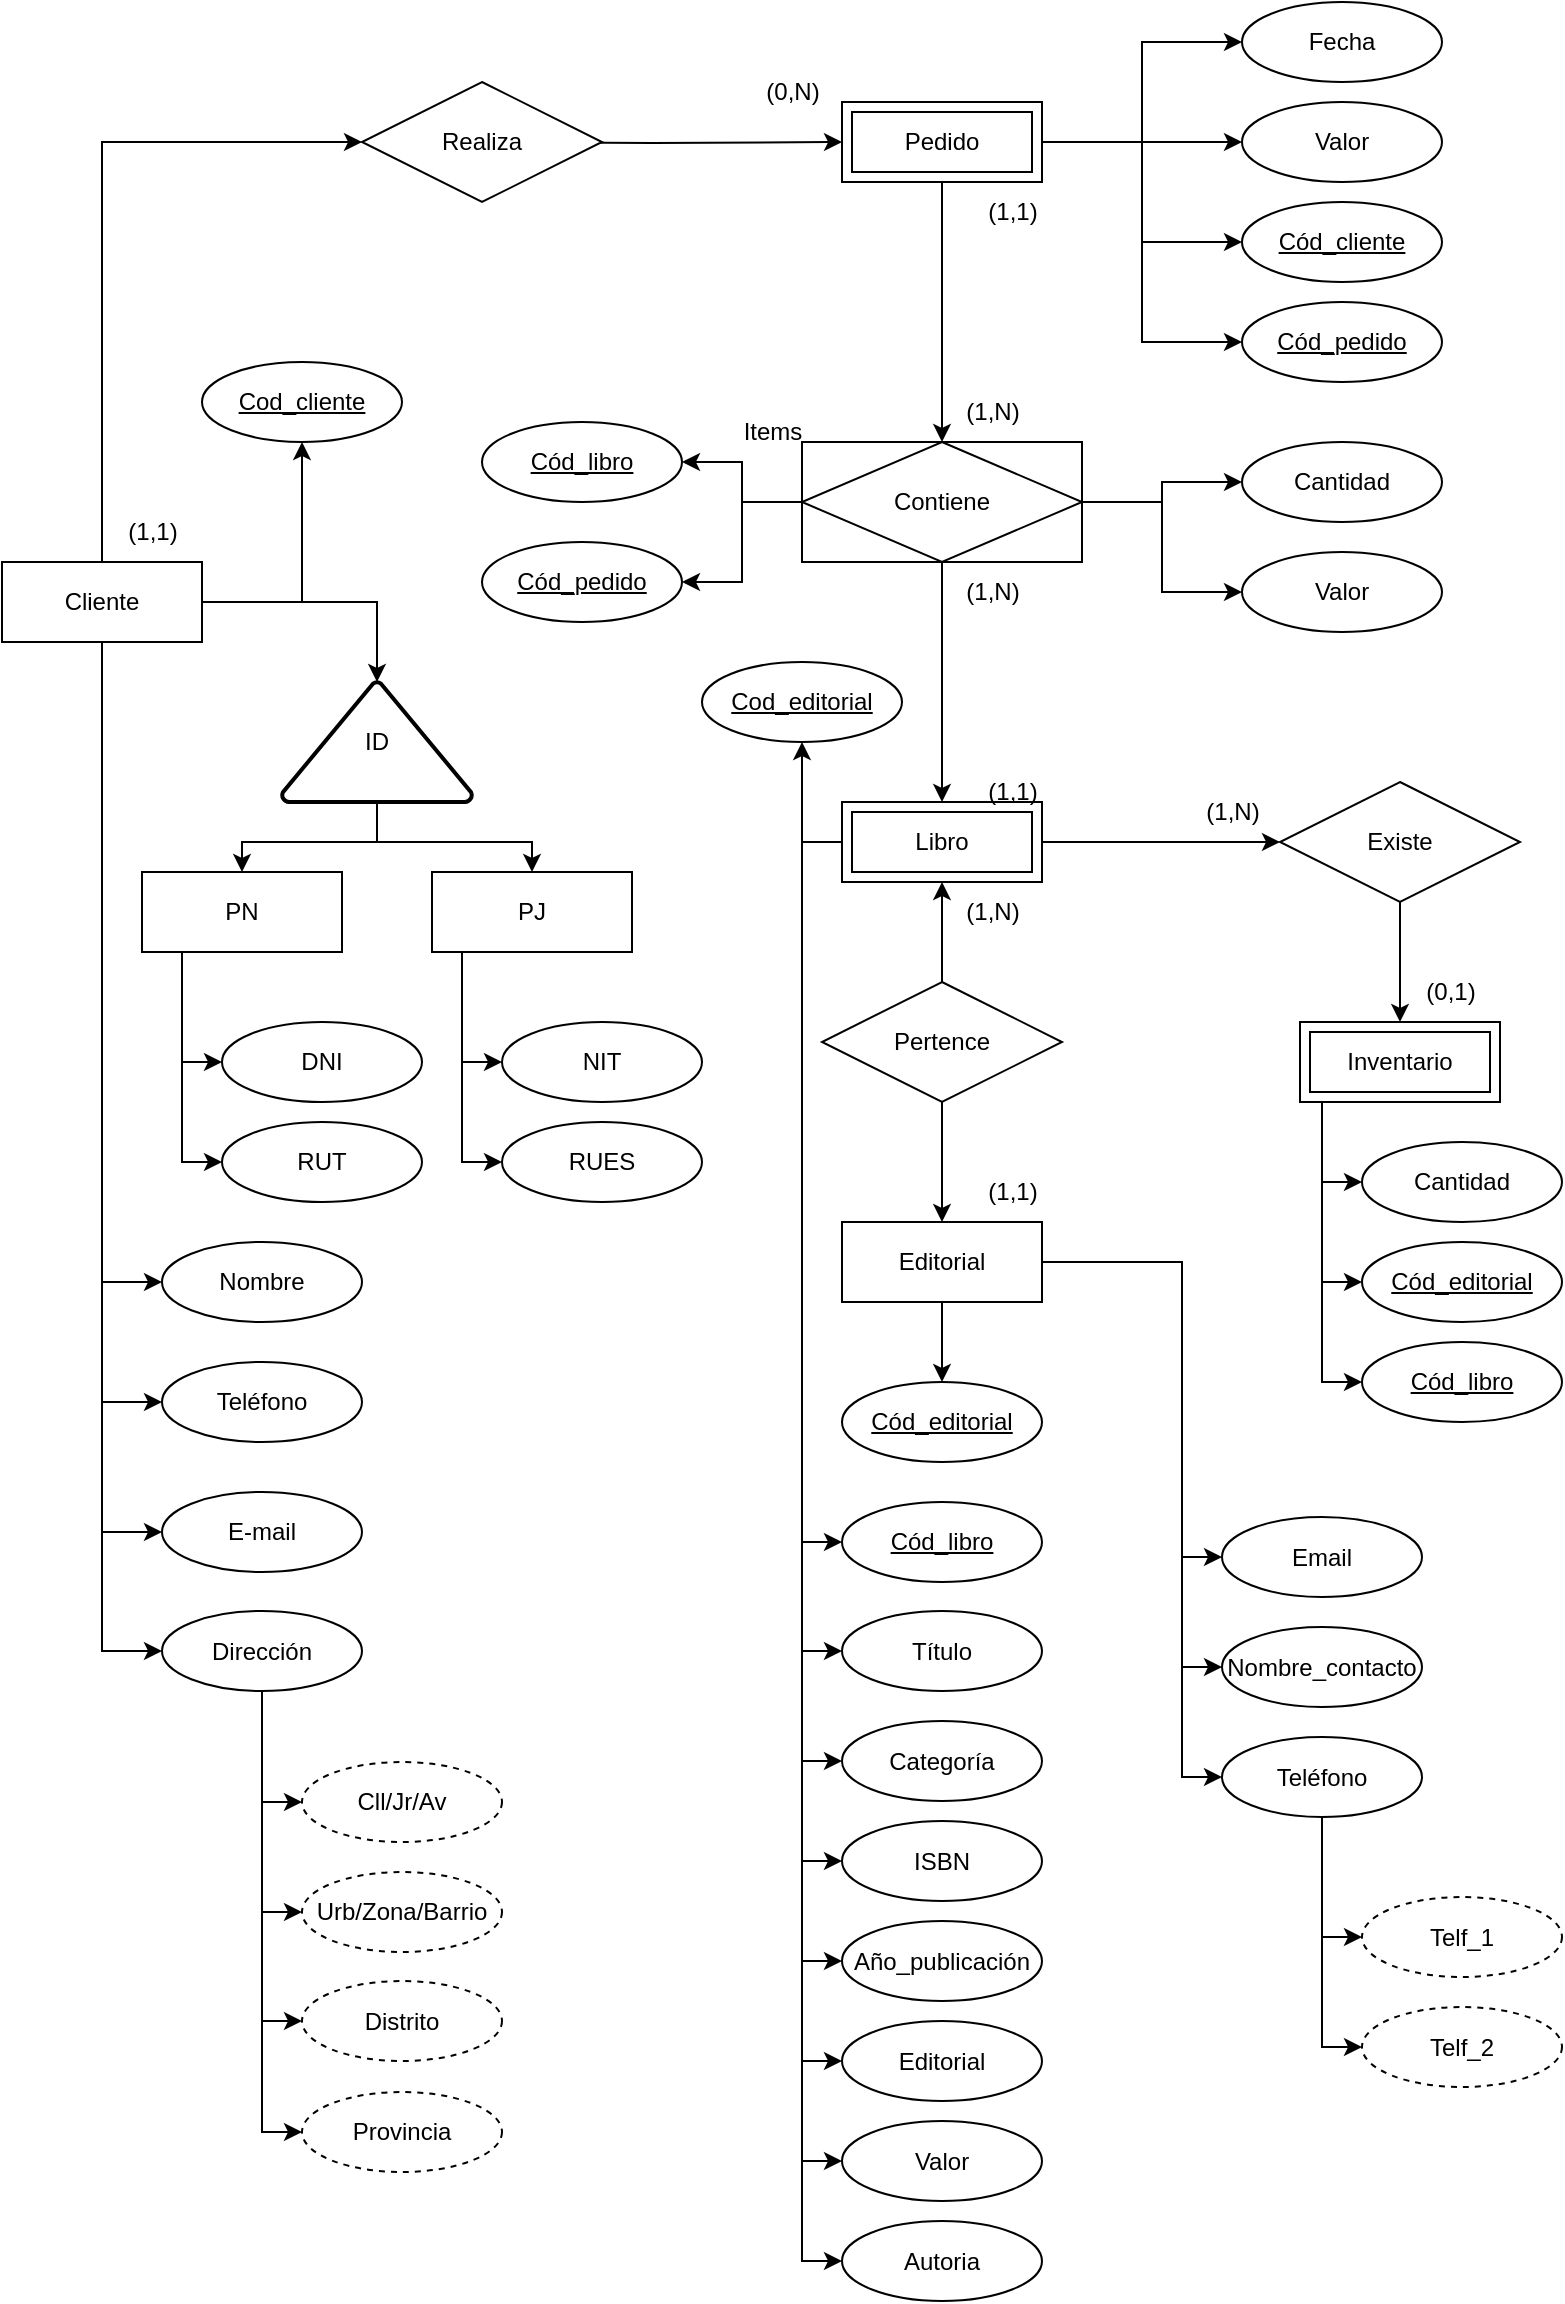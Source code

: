 <mxfile version="26.2.14">
  <diagram name="Página-1" id="Ip4v7dtbPbzpBwcVzH8t">
    <mxGraphModel dx="864" dy="448" grid="1" gridSize="10" guides="1" tooltips="1" connect="1" arrows="1" fold="1" page="1" pageScale="1" pageWidth="827" pageHeight="1169" math="0" shadow="0">
      <root>
        <mxCell id="0" />
        <mxCell id="1" parent="0" />
        <mxCell id="OY7hNffcwOMPqXHgmJIn-22" style="edgeStyle=orthogonalEdgeStyle;rounded=0;orthogonalLoop=1;jettySize=auto;html=1;exitX=1;exitY=0.5;exitDx=0;exitDy=0;entryX=0;entryY=0.5;entryDx=0;entryDy=0;" parent="1" source="OY7hNffcwOMPqXHgmJIn-1" target="OY7hNffcwOMPqXHgmJIn-21" edge="1">
          <mxGeometry relative="1" as="geometry" />
        </mxCell>
        <mxCell id="OY7hNffcwOMPqXHgmJIn-81" style="edgeStyle=orthogonalEdgeStyle;rounded=0;orthogonalLoop=1;jettySize=auto;html=1;exitX=0;exitY=0.5;exitDx=0;exitDy=0;entryX=0;entryY=0.5;entryDx=0;entryDy=0;" parent="1" source="OY7hNffcwOMPqXHgmJIn-1" target="OY7hNffcwOMPqXHgmJIn-74" edge="1">
          <mxGeometry relative="1" as="geometry" />
        </mxCell>
        <mxCell id="OY7hNffcwOMPqXHgmJIn-82" style="edgeStyle=orthogonalEdgeStyle;rounded=0;orthogonalLoop=1;jettySize=auto;html=1;exitX=0;exitY=0.5;exitDx=0;exitDy=0;entryX=0;entryY=0.5;entryDx=0;entryDy=0;" parent="1" source="OY7hNffcwOMPqXHgmJIn-1" target="OY7hNffcwOMPqXHgmJIn-75" edge="1">
          <mxGeometry relative="1" as="geometry" />
        </mxCell>
        <mxCell id="OY7hNffcwOMPqXHgmJIn-84" style="edgeStyle=orthogonalEdgeStyle;rounded=0;orthogonalLoop=1;jettySize=auto;html=1;exitX=0;exitY=0.5;exitDx=0;exitDy=0;entryX=0;entryY=0.5;entryDx=0;entryDy=0;" parent="1" source="OY7hNffcwOMPqXHgmJIn-1" target="OY7hNffcwOMPqXHgmJIn-76" edge="1">
          <mxGeometry relative="1" as="geometry" />
        </mxCell>
        <mxCell id="OY7hNffcwOMPqXHgmJIn-85" style="edgeStyle=orthogonalEdgeStyle;rounded=0;orthogonalLoop=1;jettySize=auto;html=1;exitX=0;exitY=0.5;exitDx=0;exitDy=0;entryX=0;entryY=0.5;entryDx=0;entryDy=0;" parent="1" source="OY7hNffcwOMPqXHgmJIn-1" target="OY7hNffcwOMPqXHgmJIn-77" edge="1">
          <mxGeometry relative="1" as="geometry" />
        </mxCell>
        <mxCell id="OY7hNffcwOMPqXHgmJIn-86" style="edgeStyle=orthogonalEdgeStyle;rounded=0;orthogonalLoop=1;jettySize=auto;html=1;exitX=0;exitY=0.5;exitDx=0;exitDy=0;entryX=0;entryY=0.5;entryDx=0;entryDy=0;" parent="1" source="OY7hNffcwOMPqXHgmJIn-1" target="OY7hNffcwOMPqXHgmJIn-78" edge="1">
          <mxGeometry relative="1" as="geometry" />
        </mxCell>
        <mxCell id="OY7hNffcwOMPqXHgmJIn-87" style="edgeStyle=orthogonalEdgeStyle;rounded=0;orthogonalLoop=1;jettySize=auto;html=1;exitX=0;exitY=0.5;exitDx=0;exitDy=0;entryX=0;entryY=0.5;entryDx=0;entryDy=0;" parent="1" source="OY7hNffcwOMPqXHgmJIn-1" target="OY7hNffcwOMPqXHgmJIn-79" edge="1">
          <mxGeometry relative="1" as="geometry" />
        </mxCell>
        <mxCell id="OY7hNffcwOMPqXHgmJIn-88" style="edgeStyle=orthogonalEdgeStyle;rounded=0;orthogonalLoop=1;jettySize=auto;html=1;exitX=0;exitY=0.5;exitDx=0;exitDy=0;entryX=0;entryY=0.5;entryDx=0;entryDy=0;" parent="1" source="OY7hNffcwOMPqXHgmJIn-1" target="OY7hNffcwOMPqXHgmJIn-80" edge="1">
          <mxGeometry relative="1" as="geometry" />
        </mxCell>
        <mxCell id="OY7hNffcwOMPqXHgmJIn-109" style="edgeStyle=orthogonalEdgeStyle;rounded=0;orthogonalLoop=1;jettySize=auto;html=1;exitX=0;exitY=0.5;exitDx=0;exitDy=0;" parent="1" source="OY7hNffcwOMPqXHgmJIn-1" target="OY7hNffcwOMPqXHgmJIn-108" edge="1">
          <mxGeometry relative="1" as="geometry" />
        </mxCell>
        <mxCell id="zCcCUqCI8g7QrfLYDk1C-10" style="edgeStyle=orthogonalEdgeStyle;rounded=0;orthogonalLoop=1;jettySize=auto;html=1;exitX=0;exitY=0.5;exitDx=0;exitDy=0;entryX=0;entryY=0.5;entryDx=0;entryDy=0;" parent="1" source="OY7hNffcwOMPqXHgmJIn-1" target="zCcCUqCI8g7QrfLYDk1C-9" edge="1">
          <mxGeometry relative="1" as="geometry" />
        </mxCell>
        <mxCell id="OY7hNffcwOMPqXHgmJIn-1" value="Libro" style="shape=ext;margin=3;double=1;whiteSpace=wrap;html=1;align=center;" parent="1" vertex="1">
          <mxGeometry x="450" y="410" width="100" height="40" as="geometry" />
        </mxCell>
        <mxCell id="OY7hNffcwOMPqXHgmJIn-12" style="edgeStyle=orthogonalEdgeStyle;rounded=0;orthogonalLoop=1;jettySize=auto;html=1;exitX=0.5;exitY=1;exitDx=0;exitDy=0;entryX=0.5;entryY=0;entryDx=0;entryDy=0;" parent="1" source="OY7hNffcwOMPqXHgmJIn-2" target="OY7hNffcwOMPqXHgmJIn-28" edge="1">
          <mxGeometry relative="1" as="geometry">
            <mxPoint x="500" y="160" as="targetPoint" />
          </mxGeometry>
        </mxCell>
        <mxCell id="OY7hNffcwOMPqXHgmJIn-72" style="edgeStyle=orthogonalEdgeStyle;rounded=0;orthogonalLoop=1;jettySize=auto;html=1;exitX=1;exitY=0.5;exitDx=0;exitDy=0;entryX=0;entryY=0.5;entryDx=0;entryDy=0;" parent="1" source="OY7hNffcwOMPqXHgmJIn-2" target="OY7hNffcwOMPqXHgmJIn-70" edge="1">
          <mxGeometry relative="1" as="geometry" />
        </mxCell>
        <mxCell id="OY7hNffcwOMPqXHgmJIn-73" style="edgeStyle=orthogonalEdgeStyle;rounded=0;orthogonalLoop=1;jettySize=auto;html=1;exitX=1;exitY=0.5;exitDx=0;exitDy=0;entryX=0;entryY=0.5;entryDx=0;entryDy=0;" parent="1" source="OY7hNffcwOMPqXHgmJIn-2" target="OY7hNffcwOMPqXHgmJIn-71" edge="1">
          <mxGeometry relative="1" as="geometry" />
        </mxCell>
        <mxCell id="OY7hNffcwOMPqXHgmJIn-107" style="edgeStyle=orthogonalEdgeStyle;rounded=0;orthogonalLoop=1;jettySize=auto;html=1;exitX=1;exitY=0.5;exitDx=0;exitDy=0;entryX=0;entryY=0.5;entryDx=0;entryDy=0;" parent="1" source="OY7hNffcwOMPqXHgmJIn-2" target="OY7hNffcwOMPqXHgmJIn-106" edge="1">
          <mxGeometry relative="1" as="geometry" />
        </mxCell>
        <mxCell id="zCcCUqCI8g7QrfLYDk1C-2" style="edgeStyle=orthogonalEdgeStyle;rounded=0;orthogonalLoop=1;jettySize=auto;html=1;exitX=1;exitY=0.5;exitDx=0;exitDy=0;entryX=0;entryY=0.5;entryDx=0;entryDy=0;" parent="1" source="OY7hNffcwOMPqXHgmJIn-2" target="zCcCUqCI8g7QrfLYDk1C-1" edge="1">
          <mxGeometry relative="1" as="geometry" />
        </mxCell>
        <mxCell id="OY7hNffcwOMPqXHgmJIn-2" value="Pedido" style="shape=ext;margin=3;double=1;whiteSpace=wrap;html=1;align=center;" parent="1" vertex="1">
          <mxGeometry x="450" y="60" width="100" height="40" as="geometry" />
        </mxCell>
        <mxCell id="OY7hNffcwOMPqXHgmJIn-90" style="edgeStyle=orthogonalEdgeStyle;rounded=0;orthogonalLoop=1;jettySize=auto;html=1;exitX=0.5;exitY=1;exitDx=0;exitDy=0;entryX=0;entryY=0.5;entryDx=0;entryDy=0;" parent="1" source="OY7hNffcwOMPqXHgmJIn-3" target="OY7hNffcwOMPqXHgmJIn-89" edge="1">
          <mxGeometry relative="1" as="geometry">
            <Array as="points">
              <mxPoint x="690" y="560" />
              <mxPoint x="690" y="600" />
            </Array>
          </mxGeometry>
        </mxCell>
        <mxCell id="OY7hNffcwOMPqXHgmJIn-112" style="edgeStyle=orthogonalEdgeStyle;rounded=0;orthogonalLoop=1;jettySize=auto;html=1;exitX=0.5;exitY=1;exitDx=0;exitDy=0;entryX=0;entryY=0.5;entryDx=0;entryDy=0;" parent="1" source="OY7hNffcwOMPqXHgmJIn-3" target="OY7hNffcwOMPqXHgmJIn-110" edge="1">
          <mxGeometry relative="1" as="geometry">
            <Array as="points">
              <mxPoint x="690" y="560" />
              <mxPoint x="690" y="650" />
            </Array>
          </mxGeometry>
        </mxCell>
        <mxCell id="zCcCUqCI8g7QrfLYDk1C-12" style="edgeStyle=orthogonalEdgeStyle;rounded=0;orthogonalLoop=1;jettySize=auto;html=1;exitX=0.5;exitY=1;exitDx=0;exitDy=0;entryX=0;entryY=0.5;entryDx=0;entryDy=0;" parent="1" source="OY7hNffcwOMPqXHgmJIn-3" target="zCcCUqCI8g7QrfLYDk1C-11" edge="1">
          <mxGeometry relative="1" as="geometry">
            <Array as="points">
              <mxPoint x="690" y="560" />
              <mxPoint x="690" y="700" />
            </Array>
          </mxGeometry>
        </mxCell>
        <mxCell id="OY7hNffcwOMPqXHgmJIn-3" value="Inventario" style="shape=ext;margin=3;double=1;whiteSpace=wrap;html=1;align=center;" parent="1" vertex="1">
          <mxGeometry x="679" y="520" width="100" height="40" as="geometry" />
        </mxCell>
        <mxCell id="OY7hNffcwOMPqXHgmJIn-94" style="edgeStyle=orthogonalEdgeStyle;rounded=0;orthogonalLoop=1;jettySize=auto;html=1;exitX=1;exitY=0.5;exitDx=0;exitDy=0;entryX=0;entryY=0.5;entryDx=0;entryDy=0;" parent="1" source="OY7hNffcwOMPqXHgmJIn-4" target="OY7hNffcwOMPqXHgmJIn-91" edge="1">
          <mxGeometry relative="1" as="geometry">
            <Array as="points">
              <mxPoint x="620" y="640" />
              <mxPoint x="620" y="787" />
            </Array>
          </mxGeometry>
        </mxCell>
        <mxCell id="OY7hNffcwOMPqXHgmJIn-95" style="edgeStyle=orthogonalEdgeStyle;rounded=0;orthogonalLoop=1;jettySize=auto;html=1;exitX=1;exitY=0.5;exitDx=0;exitDy=0;entryX=0;entryY=0.5;entryDx=0;entryDy=0;" parent="1" source="OY7hNffcwOMPqXHgmJIn-4" target="OY7hNffcwOMPqXHgmJIn-92" edge="1">
          <mxGeometry relative="1" as="geometry">
            <Array as="points">
              <mxPoint x="620" y="640" />
              <mxPoint x="620" y="843" />
            </Array>
          </mxGeometry>
        </mxCell>
        <mxCell id="OY7hNffcwOMPqXHgmJIn-96" style="edgeStyle=orthogonalEdgeStyle;rounded=0;orthogonalLoop=1;jettySize=auto;html=1;exitX=1;exitY=0.5;exitDx=0;exitDy=0;entryX=0;entryY=0.5;entryDx=0;entryDy=0;" parent="1" source="OY7hNffcwOMPqXHgmJIn-4" target="OY7hNffcwOMPqXHgmJIn-93" edge="1">
          <mxGeometry relative="1" as="geometry">
            <Array as="points">
              <mxPoint x="620" y="640" />
              <mxPoint x="620" y="897" />
            </Array>
          </mxGeometry>
        </mxCell>
        <mxCell id="OY7hNffcwOMPqXHgmJIn-104" style="edgeStyle=orthogonalEdgeStyle;rounded=0;orthogonalLoop=1;jettySize=auto;html=1;exitX=0.5;exitY=1;exitDx=0;exitDy=0;entryX=0.5;entryY=0;entryDx=0;entryDy=0;" parent="1" source="OY7hNffcwOMPqXHgmJIn-4" target="OY7hNffcwOMPqXHgmJIn-103" edge="1">
          <mxGeometry relative="1" as="geometry" />
        </mxCell>
        <mxCell id="OY7hNffcwOMPqXHgmJIn-4" value="Editorial" style="whiteSpace=wrap;html=1;align=center;" parent="1" vertex="1">
          <mxGeometry x="450" y="620" width="100" height="40" as="geometry" />
        </mxCell>
        <mxCell id="OY7hNffcwOMPqXHgmJIn-26" style="edgeStyle=orthogonalEdgeStyle;rounded=0;orthogonalLoop=1;jettySize=auto;html=1;exitX=0.5;exitY=0;exitDx=0;exitDy=0;entryX=0;entryY=0.5;entryDx=0;entryDy=0;" parent="1" source="OY7hNffcwOMPqXHgmJIn-5" target="OY7hNffcwOMPqXHgmJIn-6" edge="1">
          <mxGeometry relative="1" as="geometry" />
        </mxCell>
        <mxCell id="OY7hNffcwOMPqXHgmJIn-39" style="edgeStyle=orthogonalEdgeStyle;rounded=0;orthogonalLoop=1;jettySize=auto;html=1;exitX=0.5;exitY=1;exitDx=0;exitDy=0;entryX=0;entryY=0.5;entryDx=0;entryDy=0;" parent="1" source="OY7hNffcwOMPqXHgmJIn-5" target="OY7hNffcwOMPqXHgmJIn-35" edge="1">
          <mxGeometry relative="1" as="geometry" />
        </mxCell>
        <mxCell id="OY7hNffcwOMPqXHgmJIn-40" style="edgeStyle=orthogonalEdgeStyle;rounded=0;orthogonalLoop=1;jettySize=auto;html=1;exitX=0.5;exitY=1;exitDx=0;exitDy=0;entryX=0;entryY=0.5;entryDx=0;entryDy=0;" parent="1" source="OY7hNffcwOMPqXHgmJIn-5" target="OY7hNffcwOMPqXHgmJIn-36" edge="1">
          <mxGeometry relative="1" as="geometry" />
        </mxCell>
        <mxCell id="OY7hNffcwOMPqXHgmJIn-41" style="edgeStyle=orthogonalEdgeStyle;rounded=0;orthogonalLoop=1;jettySize=auto;html=1;exitX=0.5;exitY=1;exitDx=0;exitDy=0;entryX=0;entryY=0.5;entryDx=0;entryDy=0;" parent="1" source="OY7hNffcwOMPqXHgmJIn-5" target="OY7hNffcwOMPqXHgmJIn-37" edge="1">
          <mxGeometry relative="1" as="geometry" />
        </mxCell>
        <mxCell id="OY7hNffcwOMPqXHgmJIn-105" style="edgeStyle=orthogonalEdgeStyle;rounded=0;orthogonalLoop=1;jettySize=auto;html=1;exitX=1;exitY=0.5;exitDx=0;exitDy=0;entryX=0.5;entryY=1;entryDx=0;entryDy=0;" parent="1" source="OY7hNffcwOMPqXHgmJIn-5" target="OY7hNffcwOMPqXHgmJIn-102" edge="1">
          <mxGeometry relative="1" as="geometry" />
        </mxCell>
        <mxCell id="OY7hNffcwOMPqXHgmJIn-5" value="Cliente" style="whiteSpace=wrap;html=1;align=center;" parent="1" vertex="1">
          <mxGeometry x="30" y="290" width="100" height="40" as="geometry" />
        </mxCell>
        <mxCell id="OY7hNffcwOMPqXHgmJIn-8" style="edgeStyle=orthogonalEdgeStyle;rounded=0;orthogonalLoop=1;jettySize=auto;html=1;exitX=1;exitY=0.5;exitDx=0;exitDy=0;entryX=0;entryY=0.5;entryDx=0;entryDy=0;" parent="1" target="OY7hNffcwOMPqXHgmJIn-2" edge="1">
          <mxGeometry relative="1" as="geometry">
            <mxPoint x="260" y="80" as="sourcePoint" />
          </mxGeometry>
        </mxCell>
        <mxCell id="OY7hNffcwOMPqXHgmJIn-6" value="Realiza" style="shape=rhombus;perimeter=rhombusPerimeter;whiteSpace=wrap;html=1;align=center;" parent="1" vertex="1">
          <mxGeometry x="210" y="50" width="120" height="60" as="geometry" />
        </mxCell>
        <mxCell id="OY7hNffcwOMPqXHgmJIn-9" value="(1,1)" style="text;html=1;align=center;verticalAlign=middle;resizable=0;points=[];autosize=1;strokeColor=none;fillColor=none;" parent="1" vertex="1">
          <mxGeometry x="80" y="260" width="50" height="30" as="geometry" />
        </mxCell>
        <mxCell id="OY7hNffcwOMPqXHgmJIn-10" value="(0,N)" style="text;html=1;align=center;verticalAlign=middle;resizable=0;points=[];autosize=1;strokeColor=none;fillColor=none;" parent="1" vertex="1">
          <mxGeometry x="400" y="40" width="50" height="30" as="geometry" />
        </mxCell>
        <mxCell id="OY7hNffcwOMPqXHgmJIn-14" value="(1,1)" style="text;html=1;align=center;verticalAlign=middle;resizable=0;points=[];autosize=1;strokeColor=none;fillColor=none;" parent="1" vertex="1">
          <mxGeometry x="510" y="100" width="50" height="30" as="geometry" />
        </mxCell>
        <mxCell id="OY7hNffcwOMPqXHgmJIn-15" value="(1,1)" style="text;html=1;align=center;verticalAlign=middle;resizable=0;points=[];autosize=1;strokeColor=none;fillColor=none;" parent="1" vertex="1">
          <mxGeometry x="510" y="390" width="50" height="30" as="geometry" />
        </mxCell>
        <mxCell id="OY7hNffcwOMPqXHgmJIn-17" style="edgeStyle=orthogonalEdgeStyle;rounded=0;orthogonalLoop=1;jettySize=auto;html=1;exitX=0.5;exitY=0;exitDx=0;exitDy=0;entryX=0.5;entryY=1;entryDx=0;entryDy=0;" parent="1" source="OY7hNffcwOMPqXHgmJIn-16" target="OY7hNffcwOMPqXHgmJIn-1" edge="1">
          <mxGeometry relative="1" as="geometry" />
        </mxCell>
        <mxCell id="OY7hNffcwOMPqXHgmJIn-18" style="edgeStyle=orthogonalEdgeStyle;rounded=0;orthogonalLoop=1;jettySize=auto;html=1;exitX=0.5;exitY=1;exitDx=0;exitDy=0;entryX=0.5;entryY=0;entryDx=0;entryDy=0;" parent="1" source="OY7hNffcwOMPqXHgmJIn-16" target="OY7hNffcwOMPqXHgmJIn-4" edge="1">
          <mxGeometry relative="1" as="geometry" />
        </mxCell>
        <mxCell id="OY7hNffcwOMPqXHgmJIn-16" value="Pertence" style="shape=rhombus;perimeter=rhombusPerimeter;whiteSpace=wrap;html=1;align=center;" parent="1" vertex="1">
          <mxGeometry x="440" y="500" width="120" height="60" as="geometry" />
        </mxCell>
        <mxCell id="OY7hNffcwOMPqXHgmJIn-19" value="(1,N)" style="text;html=1;align=center;verticalAlign=middle;resizable=0;points=[];autosize=1;strokeColor=none;fillColor=none;" parent="1" vertex="1">
          <mxGeometry x="500" y="450" width="50" height="30" as="geometry" />
        </mxCell>
        <mxCell id="OY7hNffcwOMPqXHgmJIn-20" value="(1,1)" style="text;html=1;align=center;verticalAlign=middle;resizable=0;points=[];autosize=1;strokeColor=none;fillColor=none;" parent="1" vertex="1">
          <mxGeometry x="510" y="590" width="50" height="30" as="geometry" />
        </mxCell>
        <mxCell id="OY7hNffcwOMPqXHgmJIn-21" value="Existe" style="shape=rhombus;perimeter=rhombusPerimeter;whiteSpace=wrap;html=1;align=center;" parent="1" vertex="1">
          <mxGeometry x="669" y="400" width="120" height="60" as="geometry" />
        </mxCell>
        <mxCell id="OY7hNffcwOMPqXHgmJIn-23" style="edgeStyle=orthogonalEdgeStyle;rounded=0;orthogonalLoop=1;jettySize=auto;html=1;entryX=0.5;entryY=0;entryDx=0;entryDy=0;" parent="1" source="OY7hNffcwOMPqXHgmJIn-21" target="OY7hNffcwOMPqXHgmJIn-3" edge="1">
          <mxGeometry relative="1" as="geometry" />
        </mxCell>
        <mxCell id="OY7hNffcwOMPqXHgmJIn-24" value="(1,N)" style="text;html=1;align=center;verticalAlign=middle;resizable=0;points=[];autosize=1;strokeColor=none;fillColor=none;" parent="1" vertex="1">
          <mxGeometry x="620" y="400" width="50" height="30" as="geometry" />
        </mxCell>
        <mxCell id="OY7hNffcwOMPqXHgmJIn-25" value="(0,1)" style="text;html=1;align=center;verticalAlign=middle;resizable=0;points=[];autosize=1;strokeColor=none;fillColor=none;" parent="1" vertex="1">
          <mxGeometry x="729" y="490" width="50" height="30" as="geometry" />
        </mxCell>
        <mxCell id="OY7hNffcwOMPqXHgmJIn-33" style="edgeStyle=orthogonalEdgeStyle;rounded=0;orthogonalLoop=1;jettySize=auto;html=1;exitX=0.5;exitY=1;exitDx=0;exitDy=0;entryX=0.5;entryY=0;entryDx=0;entryDy=0;" parent="1" source="OY7hNffcwOMPqXHgmJIn-28" target="OY7hNffcwOMPqXHgmJIn-1" edge="1">
          <mxGeometry relative="1" as="geometry" />
        </mxCell>
        <mxCell id="zCcCUqCI8g7QrfLYDk1C-5" style="edgeStyle=orthogonalEdgeStyle;rounded=0;orthogonalLoop=1;jettySize=auto;html=1;exitX=1;exitY=0.5;exitDx=0;exitDy=0;entryX=0;entryY=0.5;entryDx=0;entryDy=0;" parent="1" source="OY7hNffcwOMPqXHgmJIn-28" target="zCcCUqCI8g7QrfLYDk1C-3" edge="1">
          <mxGeometry relative="1" as="geometry" />
        </mxCell>
        <mxCell id="zCcCUqCI8g7QrfLYDk1C-6" style="edgeStyle=orthogonalEdgeStyle;rounded=0;orthogonalLoop=1;jettySize=auto;html=1;exitX=1;exitY=0.5;exitDx=0;exitDy=0;entryX=0;entryY=0.5;entryDx=0;entryDy=0;" parent="1" source="OY7hNffcwOMPqXHgmJIn-28" target="zCcCUqCI8g7QrfLYDk1C-4" edge="1">
          <mxGeometry relative="1" as="geometry" />
        </mxCell>
        <mxCell id="zCcCUqCI8g7QrfLYDk1C-16" style="edgeStyle=orthogonalEdgeStyle;rounded=0;orthogonalLoop=1;jettySize=auto;html=1;exitX=0;exitY=0.5;exitDx=0;exitDy=0;entryX=1;entryY=0.5;entryDx=0;entryDy=0;" parent="1" source="OY7hNffcwOMPqXHgmJIn-28" target="zCcCUqCI8g7QrfLYDk1C-13" edge="1">
          <mxGeometry relative="1" as="geometry" />
        </mxCell>
        <mxCell id="zCcCUqCI8g7QrfLYDk1C-17" style="edgeStyle=orthogonalEdgeStyle;rounded=0;orthogonalLoop=1;jettySize=auto;html=1;exitX=0;exitY=0.5;exitDx=0;exitDy=0;entryX=1;entryY=0.5;entryDx=0;entryDy=0;" parent="1" source="OY7hNffcwOMPqXHgmJIn-28" target="zCcCUqCI8g7QrfLYDk1C-15" edge="1">
          <mxGeometry relative="1" as="geometry" />
        </mxCell>
        <mxCell id="OY7hNffcwOMPqXHgmJIn-28" value="Contiene" style="shape=associativeEntity;whiteSpace=wrap;html=1;align=center;" parent="1" vertex="1">
          <mxGeometry x="430" y="230" width="140" height="60" as="geometry" />
        </mxCell>
        <mxCell id="OY7hNffcwOMPqXHgmJIn-29" value="Items" style="text;html=1;align=center;verticalAlign=middle;resizable=0;points=[];autosize=1;strokeColor=none;fillColor=none;" parent="1" vertex="1">
          <mxGeometry x="390" y="210" width="50" height="30" as="geometry" />
        </mxCell>
        <mxCell id="OY7hNffcwOMPqXHgmJIn-30" value="(1,N)" style="text;html=1;align=center;verticalAlign=middle;resizable=0;points=[];autosize=1;strokeColor=none;fillColor=none;" parent="1" vertex="1">
          <mxGeometry x="500" y="200" width="50" height="30" as="geometry" />
        </mxCell>
        <mxCell id="OY7hNffcwOMPqXHgmJIn-31" value="(1,N)" style="text;html=1;align=center;verticalAlign=middle;resizable=0;points=[];autosize=1;strokeColor=none;fillColor=none;" parent="1" vertex="1">
          <mxGeometry x="500" y="290" width="50" height="30" as="geometry" />
        </mxCell>
        <mxCell id="OY7hNffcwOMPqXHgmJIn-34" value="Nombre" style="ellipse;whiteSpace=wrap;html=1;align=center;" parent="1" vertex="1">
          <mxGeometry x="110" y="630" width="100" height="40" as="geometry" />
        </mxCell>
        <mxCell id="OY7hNffcwOMPqXHgmJIn-35" value="Teléfono" style="ellipse;whiteSpace=wrap;html=1;align=center;" parent="1" vertex="1">
          <mxGeometry x="110" y="690" width="100" height="40" as="geometry" />
        </mxCell>
        <mxCell id="OY7hNffcwOMPqXHgmJIn-36" value="E-mail" style="ellipse;whiteSpace=wrap;html=1;align=center;" parent="1" vertex="1">
          <mxGeometry x="110" y="755" width="100" height="40" as="geometry" />
        </mxCell>
        <mxCell id="OY7hNffcwOMPqXHgmJIn-51" style="edgeStyle=orthogonalEdgeStyle;rounded=0;orthogonalLoop=1;jettySize=auto;html=1;exitX=0.5;exitY=1;exitDx=0;exitDy=0;entryX=0;entryY=0.5;entryDx=0;entryDy=0;" parent="1" source="OY7hNffcwOMPqXHgmJIn-37" target="OY7hNffcwOMPqXHgmJIn-42" edge="1">
          <mxGeometry relative="1" as="geometry" />
        </mxCell>
        <mxCell id="OY7hNffcwOMPqXHgmJIn-52" style="edgeStyle=orthogonalEdgeStyle;rounded=0;orthogonalLoop=1;jettySize=auto;html=1;exitX=0.5;exitY=1;exitDx=0;exitDy=0;entryX=0;entryY=0.5;entryDx=0;entryDy=0;" parent="1" source="OY7hNffcwOMPqXHgmJIn-37" target="OY7hNffcwOMPqXHgmJIn-43" edge="1">
          <mxGeometry relative="1" as="geometry" />
        </mxCell>
        <mxCell id="OY7hNffcwOMPqXHgmJIn-53" style="edgeStyle=orthogonalEdgeStyle;rounded=0;orthogonalLoop=1;jettySize=auto;html=1;exitX=0.5;exitY=1;exitDx=0;exitDy=0;entryX=0;entryY=0.5;entryDx=0;entryDy=0;" parent="1" source="OY7hNffcwOMPqXHgmJIn-37" target="OY7hNffcwOMPqXHgmJIn-44" edge="1">
          <mxGeometry relative="1" as="geometry" />
        </mxCell>
        <mxCell id="OY7hNffcwOMPqXHgmJIn-55" style="edgeStyle=orthogonalEdgeStyle;rounded=0;orthogonalLoop=1;jettySize=auto;html=1;exitX=0.5;exitY=1;exitDx=0;exitDy=0;entryX=0;entryY=0.5;entryDx=0;entryDy=0;" parent="1" source="OY7hNffcwOMPqXHgmJIn-37" target="OY7hNffcwOMPqXHgmJIn-45" edge="1">
          <mxGeometry relative="1" as="geometry" />
        </mxCell>
        <mxCell id="OY7hNffcwOMPqXHgmJIn-37" value="Dirección" style="ellipse;whiteSpace=wrap;html=1;align=center;" parent="1" vertex="1">
          <mxGeometry x="110" y="814.5" width="100" height="40" as="geometry" />
        </mxCell>
        <mxCell id="OY7hNffcwOMPqXHgmJIn-38" style="edgeStyle=orthogonalEdgeStyle;rounded=0;orthogonalLoop=1;jettySize=auto;html=1;exitX=0.5;exitY=1;exitDx=0;exitDy=0;entryX=0;entryY=0.5;entryDx=0;entryDy=0;" parent="1" source="OY7hNffcwOMPqXHgmJIn-5" target="OY7hNffcwOMPqXHgmJIn-34" edge="1">
          <mxGeometry relative="1" as="geometry" />
        </mxCell>
        <mxCell id="OY7hNffcwOMPqXHgmJIn-42" value="Cll/Jr/Av" style="ellipse;whiteSpace=wrap;html=1;align=center;dashed=1;" parent="1" vertex="1">
          <mxGeometry x="180" y="890" width="100" height="40" as="geometry" />
        </mxCell>
        <mxCell id="OY7hNffcwOMPqXHgmJIn-43" value="Urb/Zona/Barrio" style="ellipse;whiteSpace=wrap;html=1;align=center;dashed=1;" parent="1" vertex="1">
          <mxGeometry x="180" y="945" width="100" height="40" as="geometry" />
        </mxCell>
        <mxCell id="OY7hNffcwOMPqXHgmJIn-44" value="Distrito" style="ellipse;whiteSpace=wrap;html=1;align=center;dashed=1;" parent="1" vertex="1">
          <mxGeometry x="180" y="999.5" width="100" height="40" as="geometry" />
        </mxCell>
        <mxCell id="OY7hNffcwOMPqXHgmJIn-45" value="Provincia" style="ellipse;whiteSpace=wrap;html=1;align=center;dashed=1;" parent="1" vertex="1">
          <mxGeometry x="180" y="1055" width="100" height="40" as="geometry" />
        </mxCell>
        <mxCell id="OY7hNffcwOMPqXHgmJIn-59" style="edgeStyle=orthogonalEdgeStyle;rounded=0;orthogonalLoop=1;jettySize=auto;html=1;exitX=0.5;exitY=1;exitDx=0;exitDy=0;exitPerimeter=0;entryX=0.5;entryY=0;entryDx=0;entryDy=0;" parent="1" source="OY7hNffcwOMPqXHgmJIn-56" target="OY7hNffcwOMPqXHgmJIn-58" edge="1">
          <mxGeometry relative="1" as="geometry">
            <Array as="points">
              <mxPoint x="217" y="430" />
              <mxPoint x="295" y="430" />
            </Array>
          </mxGeometry>
        </mxCell>
        <mxCell id="OY7hNffcwOMPqXHgmJIn-60" style="edgeStyle=orthogonalEdgeStyle;rounded=0;orthogonalLoop=1;jettySize=auto;html=1;exitX=0.5;exitY=1;exitDx=0;exitDy=0;exitPerimeter=0;entryX=0.5;entryY=0;entryDx=0;entryDy=0;" parent="1" source="OY7hNffcwOMPqXHgmJIn-56" target="OY7hNffcwOMPqXHgmJIn-57" edge="1">
          <mxGeometry relative="1" as="geometry" />
        </mxCell>
        <mxCell id="OY7hNffcwOMPqXHgmJIn-56" value="ID" style="strokeWidth=2;html=1;shape=mxgraph.flowchart.extract_or_measurement;whiteSpace=wrap;" parent="1" vertex="1">
          <mxGeometry x="170" y="350" width="95" height="60" as="geometry" />
        </mxCell>
        <mxCell id="OY7hNffcwOMPqXHgmJIn-65" style="edgeStyle=orthogonalEdgeStyle;rounded=0;orthogonalLoop=1;jettySize=auto;html=1;exitX=0.5;exitY=1;exitDx=0;exitDy=0;entryX=0;entryY=0.5;entryDx=0;entryDy=0;" parent="1" source="OY7hNffcwOMPqXHgmJIn-57" target="OY7hNffcwOMPqXHgmJIn-61" edge="1">
          <mxGeometry relative="1" as="geometry">
            <Array as="points">
              <mxPoint x="120" y="485" />
              <mxPoint x="120" y="540" />
            </Array>
          </mxGeometry>
        </mxCell>
        <mxCell id="OY7hNffcwOMPqXHgmJIn-66" style="edgeStyle=orthogonalEdgeStyle;rounded=0;orthogonalLoop=1;jettySize=auto;html=1;exitX=0.5;exitY=1;exitDx=0;exitDy=0;entryX=0;entryY=0.5;entryDx=0;entryDy=0;" parent="1" source="OY7hNffcwOMPqXHgmJIn-57" target="OY7hNffcwOMPqXHgmJIn-62" edge="1">
          <mxGeometry relative="1" as="geometry">
            <Array as="points">
              <mxPoint x="120" y="485" />
              <mxPoint x="120" y="590" />
            </Array>
          </mxGeometry>
        </mxCell>
        <mxCell id="OY7hNffcwOMPqXHgmJIn-57" value="PN" style="whiteSpace=wrap;html=1;align=center;" parent="1" vertex="1">
          <mxGeometry x="100" y="445" width="100" height="40" as="geometry" />
        </mxCell>
        <mxCell id="OY7hNffcwOMPqXHgmJIn-67" style="edgeStyle=orthogonalEdgeStyle;rounded=0;orthogonalLoop=1;jettySize=auto;html=1;exitX=0.5;exitY=1;exitDx=0;exitDy=0;entryX=0;entryY=0.5;entryDx=0;entryDy=0;" parent="1" source="OY7hNffcwOMPqXHgmJIn-58" target="OY7hNffcwOMPqXHgmJIn-63" edge="1">
          <mxGeometry relative="1" as="geometry">
            <Array as="points">
              <mxPoint x="260" y="485" />
              <mxPoint x="260" y="540" />
            </Array>
          </mxGeometry>
        </mxCell>
        <mxCell id="OY7hNffcwOMPqXHgmJIn-68" style="edgeStyle=orthogonalEdgeStyle;rounded=0;orthogonalLoop=1;jettySize=auto;html=1;exitX=0.5;exitY=1;exitDx=0;exitDy=0;entryX=0;entryY=0.5;entryDx=0;entryDy=0;" parent="1" source="OY7hNffcwOMPqXHgmJIn-58" target="OY7hNffcwOMPqXHgmJIn-64" edge="1">
          <mxGeometry relative="1" as="geometry">
            <Array as="points">
              <mxPoint x="260" y="485" />
              <mxPoint x="260" y="590" />
            </Array>
          </mxGeometry>
        </mxCell>
        <mxCell id="OY7hNffcwOMPqXHgmJIn-58" value="PJ" style="whiteSpace=wrap;html=1;align=center;" parent="1" vertex="1">
          <mxGeometry x="245" y="445" width="100" height="40" as="geometry" />
        </mxCell>
        <mxCell id="OY7hNffcwOMPqXHgmJIn-61" value="DNI" style="ellipse;whiteSpace=wrap;html=1;align=center;" parent="1" vertex="1">
          <mxGeometry x="140" y="520" width="100" height="40" as="geometry" />
        </mxCell>
        <mxCell id="OY7hNffcwOMPqXHgmJIn-62" value="RUT" style="ellipse;whiteSpace=wrap;html=1;align=center;" parent="1" vertex="1">
          <mxGeometry x="140" y="570" width="100" height="40" as="geometry" />
        </mxCell>
        <mxCell id="OY7hNffcwOMPqXHgmJIn-63" value="NIT" style="ellipse;whiteSpace=wrap;html=1;align=center;" parent="1" vertex="1">
          <mxGeometry x="280" y="520" width="100" height="40" as="geometry" />
        </mxCell>
        <mxCell id="OY7hNffcwOMPqXHgmJIn-64" value="RUES" style="ellipse;whiteSpace=wrap;html=1;align=center;" parent="1" vertex="1">
          <mxGeometry x="280" y="570" width="100" height="40" as="geometry" />
        </mxCell>
        <mxCell id="OY7hNffcwOMPqXHgmJIn-69" style="edgeStyle=orthogonalEdgeStyle;rounded=0;orthogonalLoop=1;jettySize=auto;html=1;exitX=1;exitY=0.5;exitDx=0;exitDy=0;entryX=0.5;entryY=0;entryDx=0;entryDy=0;entryPerimeter=0;" parent="1" source="OY7hNffcwOMPqXHgmJIn-5" target="OY7hNffcwOMPqXHgmJIn-56" edge="1">
          <mxGeometry relative="1" as="geometry" />
        </mxCell>
        <mxCell id="OY7hNffcwOMPqXHgmJIn-70" value="Fecha" style="ellipse;whiteSpace=wrap;html=1;align=center;" parent="1" vertex="1">
          <mxGeometry x="650" y="10" width="100" height="40" as="geometry" />
        </mxCell>
        <mxCell id="OY7hNffcwOMPqXHgmJIn-71" value="Valor" style="ellipse;whiteSpace=wrap;html=1;align=center;" parent="1" vertex="1">
          <mxGeometry x="650" y="60" width="100" height="40" as="geometry" />
        </mxCell>
        <mxCell id="OY7hNffcwOMPqXHgmJIn-74" value="Título" style="ellipse;whiteSpace=wrap;html=1;align=center;" parent="1" vertex="1">
          <mxGeometry x="450" y="814.5" width="100" height="40" as="geometry" />
        </mxCell>
        <mxCell id="OY7hNffcwOMPqXHgmJIn-75" value="Categoría" style="ellipse;whiteSpace=wrap;html=1;align=center;" parent="1" vertex="1">
          <mxGeometry x="450" y="869.5" width="100" height="40" as="geometry" />
        </mxCell>
        <mxCell id="OY7hNffcwOMPqXHgmJIn-76" value="ISBN" style="ellipse;whiteSpace=wrap;html=1;align=center;" parent="1" vertex="1">
          <mxGeometry x="450" y="919.5" width="100" height="40" as="geometry" />
        </mxCell>
        <mxCell id="OY7hNffcwOMPqXHgmJIn-77" value="Año_publicación" style="ellipse;whiteSpace=wrap;html=1;align=center;" parent="1" vertex="1">
          <mxGeometry x="450" y="969.5" width="100" height="40" as="geometry" />
        </mxCell>
        <mxCell id="OY7hNffcwOMPqXHgmJIn-78" value="Editorial" style="ellipse;whiteSpace=wrap;html=1;align=center;" parent="1" vertex="1">
          <mxGeometry x="450" y="1019.5" width="100" height="40" as="geometry" />
        </mxCell>
        <mxCell id="OY7hNffcwOMPqXHgmJIn-79" value="Valor" style="ellipse;whiteSpace=wrap;html=1;align=center;" parent="1" vertex="1">
          <mxGeometry x="450" y="1069.5" width="100" height="40" as="geometry" />
        </mxCell>
        <mxCell id="OY7hNffcwOMPqXHgmJIn-80" value="Autoria" style="ellipse;whiteSpace=wrap;html=1;align=center;" parent="1" vertex="1">
          <mxGeometry x="450" y="1119.5" width="100" height="40" as="geometry" />
        </mxCell>
        <mxCell id="OY7hNffcwOMPqXHgmJIn-89" value="Cantidad" style="ellipse;whiteSpace=wrap;html=1;align=center;" parent="1" vertex="1">
          <mxGeometry x="710" y="580" width="100" height="40" as="geometry" />
        </mxCell>
        <mxCell id="OY7hNffcwOMPqXHgmJIn-91" value="Email" style="ellipse;whiteSpace=wrap;html=1;align=center;" parent="1" vertex="1">
          <mxGeometry x="640" y="767.5" width="100" height="40" as="geometry" />
        </mxCell>
        <mxCell id="OY7hNffcwOMPqXHgmJIn-92" value="Nombre_contacto" style="ellipse;whiteSpace=wrap;html=1;align=center;" parent="1" vertex="1">
          <mxGeometry x="640" y="822.5" width="100" height="40" as="geometry" />
        </mxCell>
        <mxCell id="OY7hNffcwOMPqXHgmJIn-99" style="edgeStyle=orthogonalEdgeStyle;rounded=0;orthogonalLoop=1;jettySize=auto;html=1;exitX=0.5;exitY=1;exitDx=0;exitDy=0;entryX=0;entryY=0.5;entryDx=0;entryDy=0;" parent="1" source="OY7hNffcwOMPqXHgmJIn-93" target="OY7hNffcwOMPqXHgmJIn-97" edge="1">
          <mxGeometry relative="1" as="geometry" />
        </mxCell>
        <mxCell id="OY7hNffcwOMPqXHgmJIn-100" style="edgeStyle=orthogonalEdgeStyle;rounded=0;orthogonalLoop=1;jettySize=auto;html=1;exitX=0.5;exitY=1;exitDx=0;exitDy=0;entryX=0;entryY=0.5;entryDx=0;entryDy=0;" parent="1" source="OY7hNffcwOMPqXHgmJIn-93" target="OY7hNffcwOMPqXHgmJIn-98" edge="1">
          <mxGeometry relative="1" as="geometry" />
        </mxCell>
        <mxCell id="OY7hNffcwOMPqXHgmJIn-93" value="Teléfono" style="ellipse;whiteSpace=wrap;html=1;align=center;" parent="1" vertex="1">
          <mxGeometry x="640" y="877.5" width="100" height="40" as="geometry" />
        </mxCell>
        <mxCell id="OY7hNffcwOMPqXHgmJIn-97" value="Telf_1" style="ellipse;whiteSpace=wrap;html=1;align=center;dashed=1;" parent="1" vertex="1">
          <mxGeometry x="710" y="957.5" width="100" height="40" as="geometry" />
        </mxCell>
        <mxCell id="OY7hNffcwOMPqXHgmJIn-98" value="Telf_2" style="ellipse;whiteSpace=wrap;html=1;align=center;dashed=1;" parent="1" vertex="1">
          <mxGeometry x="710" y="1012.5" width="100" height="40" as="geometry" />
        </mxCell>
        <mxCell id="OY7hNffcwOMPqXHgmJIn-102" value="Cod_cliente" style="ellipse;whiteSpace=wrap;html=1;align=center;fontStyle=4;" parent="1" vertex="1">
          <mxGeometry x="130" y="190" width="100" height="40" as="geometry" />
        </mxCell>
        <mxCell id="OY7hNffcwOMPqXHgmJIn-103" value="Cód_editorial" style="ellipse;whiteSpace=wrap;html=1;align=center;fontStyle=4;" parent="1" vertex="1">
          <mxGeometry x="450" y="700" width="100" height="40" as="geometry" />
        </mxCell>
        <mxCell id="OY7hNffcwOMPqXHgmJIn-106" value="Cód_cliente" style="ellipse;whiteSpace=wrap;html=1;align=center;fontStyle=4;" parent="1" vertex="1">
          <mxGeometry x="650" y="110" width="100" height="40" as="geometry" />
        </mxCell>
        <mxCell id="OY7hNffcwOMPqXHgmJIn-108" value="Cod_editorial" style="ellipse;whiteSpace=wrap;html=1;align=center;fontStyle=4;" parent="1" vertex="1">
          <mxGeometry x="380" y="340" width="100" height="40" as="geometry" />
        </mxCell>
        <mxCell id="OY7hNffcwOMPqXHgmJIn-110" value="Cód_editorial" style="ellipse;whiteSpace=wrap;html=1;align=center;fontStyle=4;" parent="1" vertex="1">
          <mxGeometry x="710" y="630" width="100" height="40" as="geometry" />
        </mxCell>
        <mxCell id="zCcCUqCI8g7QrfLYDk1C-1" value="Cód_pedido" style="ellipse;whiteSpace=wrap;html=1;align=center;fontStyle=4;" parent="1" vertex="1">
          <mxGeometry x="650" y="160" width="100" height="40" as="geometry" />
        </mxCell>
        <mxCell id="zCcCUqCI8g7QrfLYDk1C-3" value="Cantidad" style="ellipse;whiteSpace=wrap;html=1;align=center;" parent="1" vertex="1">
          <mxGeometry x="650" y="230" width="100" height="40" as="geometry" />
        </mxCell>
        <mxCell id="zCcCUqCI8g7QrfLYDk1C-4" value="Valor" style="ellipse;whiteSpace=wrap;html=1;align=center;" parent="1" vertex="1">
          <mxGeometry x="650" y="285" width="100" height="40" as="geometry" />
        </mxCell>
        <mxCell id="zCcCUqCI8g7QrfLYDk1C-9" value="Cód_libro" style="ellipse;whiteSpace=wrap;html=1;align=center;fontStyle=4;" parent="1" vertex="1">
          <mxGeometry x="450" y="760" width="100" height="40" as="geometry" />
        </mxCell>
        <mxCell id="zCcCUqCI8g7QrfLYDk1C-11" value="Cód_libro" style="ellipse;whiteSpace=wrap;html=1;align=center;fontStyle=4;" parent="1" vertex="1">
          <mxGeometry x="710" y="680" width="100" height="40" as="geometry" />
        </mxCell>
        <mxCell id="zCcCUqCI8g7QrfLYDk1C-13" value="Cód_libro" style="ellipse;whiteSpace=wrap;html=1;align=center;fontStyle=4;" parent="1" vertex="1">
          <mxGeometry x="270" y="220" width="100" height="40" as="geometry" />
        </mxCell>
        <mxCell id="zCcCUqCI8g7QrfLYDk1C-15" value="Cód_pedido" style="ellipse;whiteSpace=wrap;html=1;align=center;fontStyle=4;" parent="1" vertex="1">
          <mxGeometry x="270" y="280" width="100" height="40" as="geometry" />
        </mxCell>
      </root>
    </mxGraphModel>
  </diagram>
</mxfile>
